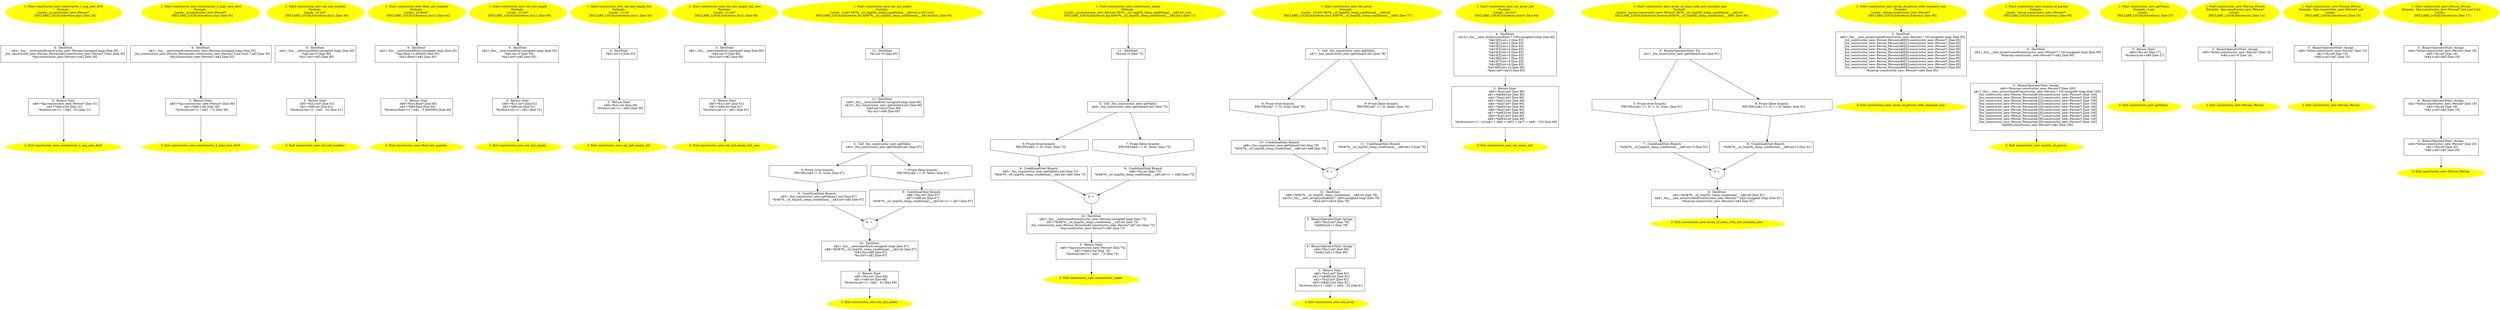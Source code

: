 /* @generated */
digraph iCFG {
"constructor_1_arg_new_div0#constructor_new#_ZN15constructor_new26constructor_1_arg_new_div0Ev.e48b160e92759af5ada2d63fe2aea4ef_1" [label="1: Start constructor_new::constructor_1_arg_new_div0\nFormals: \nLocals:  p:constructor_new::Person* \n   DECLARE_LOCALS(&return,&p); [line 29]\n " color=yellow style=filled]
	

	 "constructor_1_arg_new_div0#constructor_new#_ZN15constructor_new26constructor_1_arg_new_div0Ev.e48b160e92759af5ada2d63fe2aea4ef_1" -> "constructor_1_arg_new_div0#constructor_new#_ZN15constructor_new26constructor_1_arg_new_div0Ev.e48b160e92759af5ada2d63fe2aea4ef_4" ;
"constructor_1_arg_new_div0#constructor_new#_ZN15constructor_new26constructor_1_arg_new_div0Ev.e48b160e92759af5ada2d63fe2aea4ef_2" [label="2: Exit constructor_new::constructor_1_arg_new_div0 \n  " color=yellow style=filled]
	

"constructor_1_arg_new_div0#constructor_new#_ZN15constructor_new26constructor_1_arg_new_div0Ev.e48b160e92759af5ada2d63fe2aea4ef_3" [label="3:  Return Stmt \n   n$0=*&p:constructor_new::Person* [line 31]\n  n$1=*n$0.x:int [line 31]\n  *&return:int=(1 / (n$1 - 5)) [line 31]\n " shape="box"]
	

	 "constructor_1_arg_new_div0#constructor_new#_ZN15constructor_new26constructor_1_arg_new_div0Ev.e48b160e92759af5ada2d63fe2aea4ef_3" -> "constructor_1_arg_new_div0#constructor_new#_ZN15constructor_new26constructor_1_arg_new_div0Ev.e48b160e92759af5ada2d63fe2aea4ef_2" ;
"constructor_1_arg_new_div0#constructor_new#_ZN15constructor_new26constructor_1_arg_new_div0Ev.e48b160e92759af5ada2d63fe2aea4ef_4" [label="4:  DeclStmt \n   n$2=_fun___new(sizeof(constructor_new::Person):unsigned long) [line 30]\n  _fun_constructor_new::Person_Person(n$2:constructor_new::Person*,5:int) [line 30]\n  *&p:constructor_new::Person*=n$2 [line 30]\n " shape="box"]
	

	 "constructor_1_arg_new_div0#constructor_new#_ZN15constructor_new26constructor_1_arg_new_div0Ev.e48b160e92759af5ada2d63fe2aea4ef_4" -> "constructor_1_arg_new_div0#constructor_new#_ZN15constructor_new26constructor_1_arg_new_div0Ev.e48b160e92759af5ada2d63fe2aea4ef_3" ;
"constructor_3_args_new_div0#constructor_new#_ZN15constructor_new27constructor_3_args_new_div0Ev.df5aeff70858c5bbb476055a2255d835_1" [label="1: Start constructor_new::constructor_3_args_new_div0\nFormals: \nLocals:  p:constructor_new::Person* \n   DECLARE_LOCALS(&return,&p); [line 34]\n " color=yellow style=filled]
	

	 "constructor_3_args_new_div0#constructor_new#_ZN15constructor_new27constructor_3_args_new_div0Ev.df5aeff70858c5bbb476055a2255d835_1" -> "constructor_3_args_new_div0#constructor_new#_ZN15constructor_new27constructor_3_args_new_div0Ev.df5aeff70858c5bbb476055a2255d835_4" ;
"constructor_3_args_new_div0#constructor_new#_ZN15constructor_new27constructor_3_args_new_div0Ev.df5aeff70858c5bbb476055a2255d835_2" [label="2: Exit constructor_new::constructor_3_args_new_div0 \n  " color=yellow style=filled]
	

"constructor_3_args_new_div0#constructor_new#_ZN15constructor_new27constructor_3_args_new_div0Ev.df5aeff70858c5bbb476055a2255d835_3" [label="3:  Return Stmt \n   n$0=*&p:constructor_new::Person* [line 36]\n  n$1=*n$0.z:int [line 36]\n  *&return:int=(1 / (n$1 - 7)) [line 36]\n " shape="box"]
	

	 "constructor_3_args_new_div0#constructor_new#_ZN15constructor_new27constructor_3_args_new_div0Ev.df5aeff70858c5bbb476055a2255d835_3" -> "constructor_3_args_new_div0#constructor_new#_ZN15constructor_new27constructor_3_args_new_div0Ev.df5aeff70858c5bbb476055a2255d835_2" ;
"constructor_3_args_new_div0#constructor_new#_ZN15constructor_new27constructor_3_args_new_div0Ev.df5aeff70858c5bbb476055a2255d835_4" [label="4:  DeclStmt \n   n$2=_fun___new(sizeof(constructor_new::Person):unsigned long) [line 35]\n  _fun_constructor_new::Person_Person(n$2:constructor_new::Person*,5:int,6:int,7:int) [line 35]\n  *&p:constructor_new::Person*=n$2 [line 35]\n " shape="box"]
	

	 "constructor_3_args_new_div0#constructor_new#_ZN15constructor_new27constructor_3_args_new_div0Ev.df5aeff70858c5bbb476055a2255d835_4" -> "constructor_3_args_new_div0#constructor_new#_ZN15constructor_new27constructor_3_args_new_div0Ev.df5aeff70858c5bbb476055a2255d835_3" ;
"int_init_number#constructor_new#_ZN15constructor_new15int_init_numberEv.74f74b86aa6fe41870b0bdfc0065a8d9_1" [label="1: Start constructor_new::int_init_number\nFormals: \nLocals:  x1:int* \n   DECLARE_LOCALS(&return,&x1); [line 39]\n " color=yellow style=filled]
	

	 "int_init_number#constructor_new#_ZN15constructor_new15int_init_numberEv.74f74b86aa6fe41870b0bdfc0065a8d9_1" -> "int_init_number#constructor_new#_ZN15constructor_new15int_init_numberEv.74f74b86aa6fe41870b0bdfc0065a8d9_4" ;
"int_init_number#constructor_new#_ZN15constructor_new15int_init_numberEv.74f74b86aa6fe41870b0bdfc0065a8d9_2" [label="2: Exit constructor_new::int_init_number \n  " color=yellow style=filled]
	

"int_init_number#constructor_new#_ZN15constructor_new15int_init_numberEv.74f74b86aa6fe41870b0bdfc0065a8d9_3" [label="3:  Return Stmt \n   n$0=*&x1:int* [line 41]\n  n$1=*n$0:int [line 41]\n  *&return:int=(1 / (n$1 - 5)) [line 41]\n " shape="box"]
	

	 "int_init_number#constructor_new#_ZN15constructor_new15int_init_numberEv.74f74b86aa6fe41870b0bdfc0065a8d9_3" -> "int_init_number#constructor_new#_ZN15constructor_new15int_init_numberEv.74f74b86aa6fe41870b0bdfc0065a8d9_2" ;
"int_init_number#constructor_new#_ZN15constructor_new15int_init_numberEv.74f74b86aa6fe41870b0bdfc0065a8d9_4" [label="4:  DeclStmt \n   n$2=_fun___new(sizeof(int):unsigned long) [line 40]\n  *n$2:int=5 [line 40]\n  *&x1:int*=n$2 [line 40]\n " shape="box"]
	

	 "int_init_number#constructor_new#_ZN15constructor_new15int_init_numberEv.74f74b86aa6fe41870b0bdfc0065a8d9_4" -> "int_init_number#constructor_new#_ZN15constructor_new15int_init_numberEv.74f74b86aa6fe41870b0bdfc0065a8d9_3" ;
"float_init_number#constructor_new#_ZN15constructor_new17float_init_numberEv.9d2e3b49e4536b7a481871c0e17cf6ac_1" [label="1: Start constructor_new::float_init_number\nFormals: \nLocals:  x1:float* \n   DECLARE_LOCALS(&return,&x1); [line 44]\n " color=yellow style=filled]
	

	 "float_init_number#constructor_new#_ZN15constructor_new17float_init_numberEv.9d2e3b49e4536b7a481871c0e17cf6ac_1" -> "float_init_number#constructor_new#_ZN15constructor_new17float_init_numberEv.9d2e3b49e4536b7a481871c0e17cf6ac_4" ;
"float_init_number#constructor_new#_ZN15constructor_new17float_init_numberEv.9d2e3b49e4536b7a481871c0e17cf6ac_2" [label="2: Exit constructor_new::float_init_number \n  " color=yellow style=filled]
	

"float_init_number#constructor_new#_ZN15constructor_new17float_init_numberEv.9d2e3b49e4536b7a481871c0e17cf6ac_3" [label="3:  Return Stmt \n   n$0=*&x1:float* [line 46]\n  n$1=*n$0:float [line 46]\n  *&return:float=(1 / (n$1 - 5.400000)) [line 46]\n " shape="box"]
	

	 "float_init_number#constructor_new#_ZN15constructor_new17float_init_numberEv.9d2e3b49e4536b7a481871c0e17cf6ac_3" -> "float_init_number#constructor_new#_ZN15constructor_new17float_init_numberEv.9d2e3b49e4536b7a481871c0e17cf6ac_2" ;
"float_init_number#constructor_new#_ZN15constructor_new17float_init_numberEv.9d2e3b49e4536b7a481871c0e17cf6ac_4" [label="4:  DeclStmt \n   n$2=_fun___new(sizeof(float):unsigned long) [line 45]\n  *n$2:float=5.400000 [line 45]\n  *&x1:float*=n$2 [line 45]\n " shape="box"]
	

	 "float_init_number#constructor_new#_ZN15constructor_new17float_init_numberEv.9d2e3b49e4536b7a481871c0e17cf6ac_4" -> "float_init_number#constructor_new#_ZN15constructor_new17float_init_numberEv.9d2e3b49e4536b7a481871c0e17cf6ac_3" ;
"int_init_empty#constructor_new#_ZN15constructor_new14int_init_emptyEv.046a4172487408e1c4d40e2b9438262c_1" [label="1: Start constructor_new::int_init_empty\nFormals: \nLocals:  x1:int* \n   DECLARE_LOCALS(&return,&x1); [line 49]\n " color=yellow style=filled]
	

	 "int_init_empty#constructor_new#_ZN15constructor_new14int_init_emptyEv.046a4172487408e1c4d40e2b9438262c_1" -> "int_init_empty#constructor_new#_ZN15constructor_new14int_init_emptyEv.046a4172487408e1c4d40e2b9438262c_4" ;
"int_init_empty#constructor_new#_ZN15constructor_new14int_init_emptyEv.046a4172487408e1c4d40e2b9438262c_2" [label="2: Exit constructor_new::int_init_empty \n  " color=yellow style=filled]
	

"int_init_empty#constructor_new#_ZN15constructor_new14int_init_emptyEv.046a4172487408e1c4d40e2b9438262c_3" [label="3:  Return Stmt \n   n$0=*&x1:int* [line 51]\n  n$1=*n$0:int [line 51]\n  *&return:int=(1 / n$1) [line 51]\n " shape="box"]
	

	 "int_init_empty#constructor_new#_ZN15constructor_new14int_init_emptyEv.046a4172487408e1c4d40e2b9438262c_3" -> "int_init_empty#constructor_new#_ZN15constructor_new14int_init_emptyEv.046a4172487408e1c4d40e2b9438262c_2" ;
"int_init_empty#constructor_new#_ZN15constructor_new14int_init_emptyEv.046a4172487408e1c4d40e2b9438262c_4" [label="4:  DeclStmt \n   n$2=_fun___new(sizeof(int):unsigned long) [line 50]\n  *n$2:int=0 [line 50]\n  *&x1:int*=n$2 [line 50]\n " shape="box"]
	

	 "int_init_empty#constructor_new#_ZN15constructor_new14int_init_emptyEv.046a4172487408e1c4d40e2b9438262c_4" -> "int_init_empty#constructor_new#_ZN15constructor_new14int_init_emptyEv.046a4172487408e1c4d40e2b9438262c_3" ;
"int_init_empty_list#constructor_new#_ZN15constructor_new19int_init_empty_listEv.539a74a5ac7fdfd34eda993532ee345e_1" [label="1: Start constructor_new::int_init_empty_list\nFormals: \nLocals:  x1:int \n   DECLARE_LOCALS(&return,&x1); [line 54]\n " color=yellow style=filled]
	

	 "int_init_empty_list#constructor_new#_ZN15constructor_new19int_init_empty_listEv.539a74a5ac7fdfd34eda993532ee345e_1" -> "int_init_empty_list#constructor_new#_ZN15constructor_new19int_init_empty_listEv.539a74a5ac7fdfd34eda993532ee345e_4" ;
"int_init_empty_list#constructor_new#_ZN15constructor_new19int_init_empty_listEv.539a74a5ac7fdfd34eda993532ee345e_2" [label="2: Exit constructor_new::int_init_empty_list \n  " color=yellow style=filled]
	

"int_init_empty_list#constructor_new#_ZN15constructor_new19int_init_empty_listEv.539a74a5ac7fdfd34eda993532ee345e_3" [label="3:  Return Stmt \n   n$0=*&x1:int [line 56]\n  *&return:int=(1 / n$0) [line 56]\n " shape="box"]
	

	 "int_init_empty_list#constructor_new#_ZN15constructor_new19int_init_empty_listEv.539a74a5ac7fdfd34eda993532ee345e_3" -> "int_init_empty_list#constructor_new#_ZN15constructor_new19int_init_empty_listEv.539a74a5ac7fdfd34eda993532ee345e_2" ;
"int_init_empty_list#constructor_new#_ZN15constructor_new19int_init_empty_listEv.539a74a5ac7fdfd34eda993532ee345e_4" [label="4:  DeclStmt \n   *&x1:int=0 [line 55]\n " shape="box"]
	

	 "int_init_empty_list#constructor_new#_ZN15constructor_new19int_init_empty_listEv.539a74a5ac7fdfd34eda993532ee345e_4" -> "int_init_empty_list#constructor_new#_ZN15constructor_new19int_init_empty_listEv.539a74a5ac7fdfd34eda993532ee345e_3" ;
"int_init_empty_list_new#constructor_new#_ZN15constructor_new23int_init_empty_list_newEv.f221adb6b6c841b803e147c25d3204de_1" [label="1: Start constructor_new::int_init_empty_list_new\nFormals: \nLocals:  x1:int* \n   DECLARE_LOCALS(&return,&x1); [line 59]\n " color=yellow style=filled]
	

	 "int_init_empty_list_new#constructor_new#_ZN15constructor_new23int_init_empty_list_newEv.f221adb6b6c841b803e147c25d3204de_1" -> "int_init_empty_list_new#constructor_new#_ZN15constructor_new23int_init_empty_list_newEv.f221adb6b6c841b803e147c25d3204de_4" ;
"int_init_empty_list_new#constructor_new#_ZN15constructor_new23int_init_empty_list_newEv.f221adb6b6c841b803e147c25d3204de_2" [label="2: Exit constructor_new::int_init_empty_list_new \n  " color=yellow style=filled]
	

"int_init_empty_list_new#constructor_new#_ZN15constructor_new23int_init_empty_list_newEv.f221adb6b6c841b803e147c25d3204de_3" [label="3:  Return Stmt \n   n$0=*&x1:int* [line 61]\n  n$1=*n$0:int [line 61]\n  *&return:int=(1 / n$1) [line 61]\n " shape="box"]
	

	 "int_init_empty_list_new#constructor_new#_ZN15constructor_new23int_init_empty_list_newEv.f221adb6b6c841b803e147c25d3204de_3" -> "int_init_empty_list_new#constructor_new#_ZN15constructor_new23int_init_empty_list_newEv.f221adb6b6c841b803e147c25d3204de_2" ;
"int_init_empty_list_new#constructor_new#_ZN15constructor_new23int_init_empty_list_newEv.f221adb6b6c841b803e147c25d3204de_4" [label="4:  DeclStmt \n   n$2=_fun___new(sizeof(int):unsigned long) [line 60]\n  *n$2:int=0 [line 60]\n  *&x1:int*=n$2 [line 60]\n " shape="box"]
	

	 "int_init_empty_list_new#constructor_new#_ZN15constructor_new23int_init_empty_list_newEv.f221adb6b6c841b803e147c25d3204de_4" -> "int_init_empty_list_new#constructor_new#_ZN15constructor_new23int_init_empty_list_newEv.f221adb6b6c841b803e147c25d3204de_3" ;
"int_init_nodes#constructor_new#_ZN15constructor_new14int_init_nodesEv.858899e8400ad728f4d32816a5f41567_1" [label="1: Start constructor_new::int_init_nodes\nFormals: \nLocals:  x:int* 0$?%__sil_tmpSIL_temp_conditional___n$3:int y:int* z:int \n   DECLARE_LOCALS(&return,&x,&0$?%__sil_tmpSIL_temp_conditional___n$3,&y,&z); [line 64]\n " color=yellow style=filled]
	

	 "int_init_nodes#constructor_new#_ZN15constructor_new14int_init_nodesEv.858899e8400ad728f4d32816a5f41567_1" -> "int_init_nodes#constructor_new#_ZN15constructor_new14int_init_nodesEv.858899e8400ad728f4d32816a5f41567_12" ;
"int_init_nodes#constructor_new#_ZN15constructor_new14int_init_nodesEv.858899e8400ad728f4d32816a5f41567_2" [label="2: Exit constructor_new::int_init_nodes \n  " color=yellow style=filled]
	

"int_init_nodes#constructor_new#_ZN15constructor_new14int_init_nodesEv.858899e8400ad728f4d32816a5f41567_3" [label="3:  Return Stmt \n   n$0=*&x:int* [line 68]\n  n$1=*n$0:int [line 68]\n  *&return:int=(1 / (n$1 - 5)) [line 68]\n " shape="box"]
	

	 "int_init_nodes#constructor_new#_ZN15constructor_new14int_init_nodesEv.858899e8400ad728f4d32816a5f41567_3" -> "int_init_nodes#constructor_new#_ZN15constructor_new14int_init_nodesEv.858899e8400ad728f4d32816a5f41567_2" ;
"int_init_nodes#constructor_new#_ZN15constructor_new14int_init_nodesEv.858899e8400ad728f4d32816a5f41567_4" [label="4: + \n  " ]
	

	 "int_init_nodes#constructor_new#_ZN15constructor_new14int_init_nodesEv.858899e8400ad728f4d32816a5f41567_4" -> "int_init_nodes#constructor_new#_ZN15constructor_new14int_init_nodesEv.858899e8400ad728f4d32816a5f41567_10" ;
"int_init_nodes#constructor_new#_ZN15constructor_new14int_init_nodesEv.858899e8400ad728f4d32816a5f41567_5" [label="5:  Call _fun_constructor_new::getValue \n   n$4=_fun_constructor_new::getValue(0:int) [line 67]\n " shape="box"]
	

	 "int_init_nodes#constructor_new#_ZN15constructor_new14int_init_nodesEv.858899e8400ad728f4d32816a5f41567_5" -> "int_init_nodes#constructor_new#_ZN15constructor_new14int_init_nodesEv.858899e8400ad728f4d32816a5f41567_6" ;
	 "int_init_nodes#constructor_new#_ZN15constructor_new14int_init_nodesEv.858899e8400ad728f4d32816a5f41567_5" -> "int_init_nodes#constructor_new#_ZN15constructor_new14int_init_nodesEv.858899e8400ad728f4d32816a5f41567_7" ;
"int_init_nodes#constructor_new#_ZN15constructor_new14int_init_nodesEv.858899e8400ad728f4d32816a5f41567_6" [label="6: Prune (true branch) \n   PRUNE((n$4 != 0), true); [line 67]\n " shape="invhouse"]
	

	 "int_init_nodes#constructor_new#_ZN15constructor_new14int_init_nodesEv.858899e8400ad728f4d32816a5f41567_6" -> "int_init_nodes#constructor_new#_ZN15constructor_new14int_init_nodesEv.858899e8400ad728f4d32816a5f41567_8" ;
"int_init_nodes#constructor_new#_ZN15constructor_new14int_init_nodesEv.858899e8400ad728f4d32816a5f41567_7" [label="7: Prune (false branch) \n   PRUNE((n$4 == 0), false); [line 67]\n " shape="invhouse"]
	

	 "int_init_nodes#constructor_new#_ZN15constructor_new14int_init_nodesEv.858899e8400ad728f4d32816a5f41567_7" -> "int_init_nodes#constructor_new#_ZN15constructor_new14int_init_nodesEv.858899e8400ad728f4d32816a5f41567_9" ;
"int_init_nodes#constructor_new#_ZN15constructor_new14int_init_nodesEv.858899e8400ad728f4d32816a5f41567_8" [label="8:  ConditinalStmt Branch \n   n$5=_fun_constructor_new::getValue(1:int) [line 67]\n  *&0$?%__sil_tmpSIL_temp_conditional___n$3:int=n$5 [line 67]\n " shape="box"]
	

	 "int_init_nodes#constructor_new#_ZN15constructor_new14int_init_nodesEv.858899e8400ad728f4d32816a5f41567_8" -> "int_init_nodes#constructor_new#_ZN15constructor_new14int_init_nodesEv.858899e8400ad728f4d32816a5f41567_4" ;
"int_init_nodes#constructor_new#_ZN15constructor_new14int_init_nodesEv.858899e8400ad728f4d32816a5f41567_9" [label="9:  ConditinalStmt Branch \n   n$6=*&y:int* [line 67]\n  n$7=*n$6:int [line 67]\n  *&0$?%__sil_tmpSIL_temp_conditional___n$3:int=(1 + n$7) [line 67]\n " shape="box"]
	

	 "int_init_nodes#constructor_new#_ZN15constructor_new14int_init_nodesEv.858899e8400ad728f4d32816a5f41567_9" -> "int_init_nodes#constructor_new#_ZN15constructor_new14int_init_nodesEv.858899e8400ad728f4d32816a5f41567_4" ;
"int_init_nodes#constructor_new#_ZN15constructor_new14int_init_nodesEv.858899e8400ad728f4d32816a5f41567_10" [label="10:  DeclStmt \n   n$2=_fun___new(sizeof(int):unsigned long) [line 67]\n  n$8=*&0$?%__sil_tmpSIL_temp_conditional___n$3:int [line 67]\n  *n$2:int=n$8 [line 67]\n  *&x:int*=n$2 [line 67]\n " shape="box"]
	

	 "int_init_nodes#constructor_new#_ZN15constructor_new14int_init_nodesEv.858899e8400ad728f4d32816a5f41567_10" -> "int_init_nodes#constructor_new#_ZN15constructor_new14int_init_nodesEv.858899e8400ad728f4d32816a5f41567_3" ;
"int_init_nodes#constructor_new#_ZN15constructor_new14int_init_nodesEv.858899e8400ad728f4d32816a5f41567_11" [label="11:  DeclStmt \n   n$9=_fun___new(sizeof(int):unsigned long) [line 66]\n  n$10=_fun_constructor_new::getValue(4:int) [line 66]\n  *n$9:int=n$10 [line 66]\n  *&y:int*=n$9 [line 66]\n " shape="box"]
	

	 "int_init_nodes#constructor_new#_ZN15constructor_new14int_init_nodesEv.858899e8400ad728f4d32816a5f41567_11" -> "int_init_nodes#constructor_new#_ZN15constructor_new14int_init_nodesEv.858899e8400ad728f4d32816a5f41567_5" ;
"int_init_nodes#constructor_new#_ZN15constructor_new14int_init_nodesEv.858899e8400ad728f4d32816a5f41567_12" [label="12:  DeclStmt \n   *&z:int=6 [line 65]\n " shape="box"]
	

	 "int_init_nodes#constructor_new#_ZN15constructor_new14int_init_nodesEv.858899e8400ad728f4d32816a5f41567_12" -> "int_init_nodes#constructor_new#_ZN15constructor_new14int_init_nodesEv.858899e8400ad728f4d32816a5f41567_11" ;
"constructor_nodes#constructor_new#_ZN15constructor_new17constructor_nodesEv.5507b612f713c15c069700c4572bd706_1" [label="1: Start constructor_new::constructor_nodes\nFormals: \nLocals:  p:constructor_new::Person* 0$?%__sil_tmpSIL_temp_conditional___n$3:int z:int \n   DECLARE_LOCALS(&return,&p,&0$?%__sil_tmpSIL_temp_conditional___n$3,&z); [line 71]\n " color=yellow style=filled]
	

	 "constructor_nodes#constructor_new#_ZN15constructor_new17constructor_nodesEv.5507b612f713c15c069700c4572bd706_1" -> "constructor_nodes#constructor_new#_ZN15constructor_new17constructor_nodesEv.5507b612f713c15c069700c4572bd706_11" ;
"constructor_nodes#constructor_new#_ZN15constructor_new17constructor_nodesEv.5507b612f713c15c069700c4572bd706_2" [label="2: Exit constructor_new::constructor_nodes \n  " color=yellow style=filled]
	

"constructor_nodes#constructor_new#_ZN15constructor_new17constructor_nodesEv.5507b612f713c15c069700c4572bd706_3" [label="3:  Return Stmt \n   n$0=*&p:constructor_new::Person* [line 74]\n  n$1=*n$0.x:int [line 74]\n  *&return:int=(1 / (n$1 - 7)) [line 74]\n " shape="box"]
	

	 "constructor_nodes#constructor_new#_ZN15constructor_new17constructor_nodesEv.5507b612f713c15c069700c4572bd706_3" -> "constructor_nodes#constructor_new#_ZN15constructor_new17constructor_nodesEv.5507b612f713c15c069700c4572bd706_2" ;
"constructor_nodes#constructor_new#_ZN15constructor_new17constructor_nodesEv.5507b612f713c15c069700c4572bd706_4" [label="4: + \n  " ]
	

	 "constructor_nodes#constructor_new#_ZN15constructor_new17constructor_nodesEv.5507b612f713c15c069700c4572bd706_4" -> "constructor_nodes#constructor_new#_ZN15constructor_new17constructor_nodesEv.5507b612f713c15c069700c4572bd706_10" ;
"constructor_nodes#constructor_new#_ZN15constructor_new17constructor_nodesEv.5507b612f713c15c069700c4572bd706_5" [label="5:  Call _fun_constructor_new::getValue \n   n$4=_fun_constructor_new::getValue(0:int) [line 73]\n " shape="box"]
	

	 "constructor_nodes#constructor_new#_ZN15constructor_new17constructor_nodesEv.5507b612f713c15c069700c4572bd706_5" -> "constructor_nodes#constructor_new#_ZN15constructor_new17constructor_nodesEv.5507b612f713c15c069700c4572bd706_6" ;
	 "constructor_nodes#constructor_new#_ZN15constructor_new17constructor_nodesEv.5507b612f713c15c069700c4572bd706_5" -> "constructor_nodes#constructor_new#_ZN15constructor_new17constructor_nodesEv.5507b612f713c15c069700c4572bd706_7" ;
"constructor_nodes#constructor_new#_ZN15constructor_new17constructor_nodesEv.5507b612f713c15c069700c4572bd706_6" [label="6: Prune (true branch) \n   PRUNE((n$4 != 0), true); [line 73]\n " shape="invhouse"]
	

	 "constructor_nodes#constructor_new#_ZN15constructor_new17constructor_nodesEv.5507b612f713c15c069700c4572bd706_6" -> "constructor_nodes#constructor_new#_ZN15constructor_new17constructor_nodesEv.5507b612f713c15c069700c4572bd706_8" ;
"constructor_nodes#constructor_new#_ZN15constructor_new17constructor_nodesEv.5507b612f713c15c069700c4572bd706_7" [label="7: Prune (false branch) \n   PRUNE((n$4 == 0), false); [line 73]\n " shape="invhouse"]
	

	 "constructor_nodes#constructor_new#_ZN15constructor_new17constructor_nodesEv.5507b612f713c15c069700c4572bd706_7" -> "constructor_nodes#constructor_new#_ZN15constructor_new17constructor_nodesEv.5507b612f713c15c069700c4572bd706_9" ;
"constructor_nodes#constructor_new#_ZN15constructor_new17constructor_nodesEv.5507b612f713c15c069700c4572bd706_8" [label="8:  ConditinalStmt Branch \n   n$5=_fun_constructor_new::getValue(1:int) [line 73]\n  *&0$?%__sil_tmpSIL_temp_conditional___n$3:int=n$5 [line 73]\n " shape="box"]
	

	 "constructor_nodes#constructor_new#_ZN15constructor_new17constructor_nodesEv.5507b612f713c15c069700c4572bd706_8" -> "constructor_nodes#constructor_new#_ZN15constructor_new17constructor_nodesEv.5507b612f713c15c069700c4572bd706_4" ;
"constructor_nodes#constructor_new#_ZN15constructor_new17constructor_nodesEv.5507b612f713c15c069700c4572bd706_9" [label="9:  ConditinalStmt Branch \n   n$6=*&z:int [line 73]\n  *&0$?%__sil_tmpSIL_temp_conditional___n$3:int=(1 + n$6) [line 73]\n " shape="box"]
	

	 "constructor_nodes#constructor_new#_ZN15constructor_new17constructor_nodesEv.5507b612f713c15c069700c4572bd706_9" -> "constructor_nodes#constructor_new#_ZN15constructor_new17constructor_nodesEv.5507b612f713c15c069700c4572bd706_4" ;
"constructor_nodes#constructor_new#_ZN15constructor_new17constructor_nodesEv.5507b612f713c15c069700c4572bd706_10" [label="10:  DeclStmt \n   n$2=_fun___new(sizeof(constructor_new::Person):unsigned long) [line 73]\n  n$7=*&0$?%__sil_tmpSIL_temp_conditional___n$3:int [line 73]\n  _fun_constructor_new::Person_Person(n$2:constructor_new::Person*,n$7:int) [line 73]\n  *&p:constructor_new::Person*=n$2 [line 73]\n " shape="box"]
	

	 "constructor_nodes#constructor_new#_ZN15constructor_new17constructor_nodesEv.5507b612f713c15c069700c4572bd706_10" -> "constructor_nodes#constructor_new#_ZN15constructor_new17constructor_nodesEv.5507b612f713c15c069700c4572bd706_3" ;
"constructor_nodes#constructor_new#_ZN15constructor_new17constructor_nodesEv.5507b612f713c15c069700c4572bd706_11" [label="11:  DeclStmt \n   *&z:int=6 [line 72]\n " shape="box"]
	

	 "constructor_nodes#constructor_new#_ZN15constructor_new17constructor_nodesEv.5507b612f713c15c069700c4572bd706_11" -> "constructor_nodes#constructor_new#_ZN15constructor_new17constructor_nodesEv.5507b612f713c15c069700c4572bd706_5" ;
"int_array#constructor_new#_ZN15constructor_new9int_arrayEv.a50200812a1b313e9b04a48becffcace_1" [label="1: Start constructor_new::int_array\nFormals: \nLocals:  x2:int* 0$?%__sil_tmpSIL_temp_conditional___n$6:int \n   DECLARE_LOCALS(&return,&x2,&0$?%__sil_tmpSIL_temp_conditional___n$6); [line 77]\n " color=yellow style=filled]
	

	 "int_array#constructor_new#_ZN15constructor_new9int_arrayEv.a50200812a1b313e9b04a48becffcace_1" -> "int_array#constructor_new#_ZN15constructor_new9int_arrayEv.a50200812a1b313e9b04a48becffcace_7" ;
"int_array#constructor_new#_ZN15constructor_new9int_arrayEv.a50200812a1b313e9b04a48becffcace_2" [label="2: Exit constructor_new::int_array \n  " color=yellow style=filled]
	

"int_array#constructor_new#_ZN15constructor_new9int_arrayEv.a50200812a1b313e9b04a48becffcace_3" [label="3:  Return Stmt \n   n$0=*&x2:int* [line 81]\n  n$1=*n$0[0]:int [line 81]\n  n$2=*&x2:int* [line 81]\n  n$3=*n$2[1]:int [line 81]\n  *&return:int=(1 / ((n$1 + n$3) - 3)) [line 81]\n " shape="box"]
	

	 "int_array#constructor_new#_ZN15constructor_new9int_arrayEv.a50200812a1b313e9b04a48becffcace_3" -> "int_array#constructor_new#_ZN15constructor_new9int_arrayEv.a50200812a1b313e9b04a48becffcace_2" ;
"int_array#constructor_new#_ZN15constructor_new9int_arrayEv.a50200812a1b313e9b04a48becffcace_4" [label="4:  BinaryOperatorStmt: Assign \n   n$4=*&x2:int* [line 80]\n  *n$4[1]:int=2 [line 80]\n " shape="box"]
	

	 "int_array#constructor_new#_ZN15constructor_new9int_arrayEv.a50200812a1b313e9b04a48becffcace_4" -> "int_array#constructor_new#_ZN15constructor_new9int_arrayEv.a50200812a1b313e9b04a48becffcace_3" ;
"int_array#constructor_new#_ZN15constructor_new9int_arrayEv.a50200812a1b313e9b04a48becffcace_5" [label="5:  BinaryOperatorStmt: Assign \n   n$5=*&x2:int* [line 79]\n  *n$5[0]:int=1 [line 79]\n " shape="box"]
	

	 "int_array#constructor_new#_ZN15constructor_new9int_arrayEv.a50200812a1b313e9b04a48becffcace_5" -> "int_array#constructor_new#_ZN15constructor_new9int_arrayEv.a50200812a1b313e9b04a48becffcace_4" ;
"int_array#constructor_new#_ZN15constructor_new9int_arrayEv.a50200812a1b313e9b04a48becffcace_6" [label="6: + \n  " ]
	

	 "int_array#constructor_new#_ZN15constructor_new9int_arrayEv.a50200812a1b313e9b04a48becffcace_6" -> "int_array#constructor_new#_ZN15constructor_new9int_arrayEv.a50200812a1b313e9b04a48becffcace_12" ;
"int_array#constructor_new#_ZN15constructor_new9int_arrayEv.a50200812a1b313e9b04a48becffcace_7" [label="7:  Call _fun_constructor_new::getValue \n   n$7=_fun_constructor_new::getValue(5:int) [line 78]\n " shape="box"]
	

	 "int_array#constructor_new#_ZN15constructor_new9int_arrayEv.a50200812a1b313e9b04a48becffcace_7" -> "int_array#constructor_new#_ZN15constructor_new9int_arrayEv.a50200812a1b313e9b04a48becffcace_8" ;
	 "int_array#constructor_new#_ZN15constructor_new9int_arrayEv.a50200812a1b313e9b04a48becffcace_7" -> "int_array#constructor_new#_ZN15constructor_new9int_arrayEv.a50200812a1b313e9b04a48becffcace_9" ;
"int_array#constructor_new#_ZN15constructor_new9int_arrayEv.a50200812a1b313e9b04a48becffcace_8" [label="8: Prune (true branch) \n   PRUNE((n$7 != 0), true); [line 78]\n " shape="invhouse"]
	

	 "int_array#constructor_new#_ZN15constructor_new9int_arrayEv.a50200812a1b313e9b04a48becffcace_8" -> "int_array#constructor_new#_ZN15constructor_new9int_arrayEv.a50200812a1b313e9b04a48becffcace_10" ;
"int_array#constructor_new#_ZN15constructor_new9int_arrayEv.a50200812a1b313e9b04a48becffcace_9" [label="9: Prune (false branch) \n   PRUNE((n$7 == 0), false); [line 78]\n " shape="invhouse"]
	

	 "int_array#constructor_new#_ZN15constructor_new9int_arrayEv.a50200812a1b313e9b04a48becffcace_9" -> "int_array#constructor_new#_ZN15constructor_new9int_arrayEv.a50200812a1b313e9b04a48becffcace_11" ;
"int_array#constructor_new#_ZN15constructor_new9int_arrayEv.a50200812a1b313e9b04a48becffcace_10" [label="10:  ConditinalStmt Branch \n   n$8=_fun_constructor_new::getValue(5:int) [line 78]\n  *&0$?%__sil_tmpSIL_temp_conditional___n$6:int=n$8 [line 78]\n " shape="box"]
	

	 "int_array#constructor_new#_ZN15constructor_new9int_arrayEv.a50200812a1b313e9b04a48becffcace_10" -> "int_array#constructor_new#_ZN15constructor_new9int_arrayEv.a50200812a1b313e9b04a48becffcace_6" ;
"int_array#constructor_new#_ZN15constructor_new9int_arrayEv.a50200812a1b313e9b04a48becffcace_11" [label="11:  ConditinalStmt Branch \n   *&0$?%__sil_tmpSIL_temp_conditional___n$6:int=3 [line 78]\n " shape="box"]
	

	 "int_array#constructor_new#_ZN15constructor_new9int_arrayEv.a50200812a1b313e9b04a48becffcace_11" -> "int_array#constructor_new#_ZN15constructor_new9int_arrayEv.a50200812a1b313e9b04a48becffcace_6" ;
"int_array#constructor_new#_ZN15constructor_new9int_arrayEv.a50200812a1b313e9b04a48becffcace_12" [label="12:  DeclStmt \n   n$9=*&0$?%__sil_tmpSIL_temp_conditional___n$6:int [line 78]\n  n$10=_fun___new_array((sizeof(int) * n$9):unsigned long) [line 78]\n  *&x2:int*=n$10 [line 78]\n " shape="box"]
	

	 "int_array#constructor_new#_ZN15constructor_new9int_arrayEv.a50200812a1b313e9b04a48becffcace_12" -> "int_array#constructor_new#_ZN15constructor_new9int_arrayEv.a50200812a1b313e9b04a48becffcace_5" ;
"int_array_init#constructor_new#_ZN15constructor_new14int_array_initEv.4384d20d025c33e626184b2890ab90a4_1" [label="1: Start constructor_new::int_array_init\nFormals: \nLocals:  arr:int* \n   DECLARE_LOCALS(&return,&arr); [line 84]\n " color=yellow style=filled]
	

	 "int_array_init#constructor_new#_ZN15constructor_new14int_array_initEv.4384d20d025c33e626184b2890ab90a4_1" -> "int_array_init#constructor_new#_ZN15constructor_new14int_array_initEv.4384d20d025c33e626184b2890ab90a4_4" ;
"int_array_init#constructor_new#_ZN15constructor_new14int_array_initEv.4384d20d025c33e626184b2890ab90a4_2" [label="2: Exit constructor_new::int_array_init \n  " color=yellow style=filled]
	

"int_array_init#constructor_new#_ZN15constructor_new14int_array_initEv.4384d20d025c33e626184b2890ab90a4_3" [label="3:  Return Stmt \n   n$0=*&arr:int* [line 86]\n  n$1=*n$0[0]:int [line 86]\n  n$2=*&arr:int* [line 86]\n  n$3=*n$2[1]:int [line 86]\n  n$4=*&arr:int* [line 86]\n  n$5=*n$4[2]:int [line 86]\n  n$6=*&arr:int* [line 86]\n  n$7=*n$6[3]:int [line 86]\n  n$8=*&arr:int* [line 86]\n  n$9=*n$8[4]:int [line 86]\n  *&return:int=(1 / (((((n$1 + n$3) + n$5) + n$7) + n$9) - 15)) [line 86]\n " shape="box"]
	

	 "int_array_init#constructor_new#_ZN15constructor_new14int_array_initEv.4384d20d025c33e626184b2890ab90a4_3" -> "int_array_init#constructor_new#_ZN15constructor_new14int_array_initEv.4384d20d025c33e626184b2890ab90a4_2" ;
"int_array_init#constructor_new#_ZN15constructor_new14int_array_initEv.4384d20d025c33e626184b2890ab90a4_4" [label="4:  DeclStmt \n   n$10=_fun___new_array((sizeof(int) * 100):unsigned long) [line 85]\n  *n$10[0]:int=1 [line 85]\n  *n$10[1]:int=2 [line 85]\n  *n$10[2]:int=3 [line 85]\n  *n$10[3]:int=4 [line 85]\n  *n$10[4]:int=5 [line 85]\n  *n$10[5]:int=6 [line 85]\n  *n$10[6]:int=7 [line 85]\n  *n$10[7]:int=8 [line 85]\n  *n$10[8]:int=9 [line 85]\n  *n$10[9]:int=10 [line 85]\n  *&arr:int*=n$10 [line 85]\n " shape="box"]
	

	 "int_array_init#constructor_new#_ZN15constructor_new14int_array_initEv.4384d20d025c33e626184b2890ab90a4_4" -> "int_array_init#constructor_new#_ZN15constructor_new14int_array_initEv.4384d20d025c33e626184b2890ab90a4_3" ;
"array_of_class_with_not_constant_size#constructor_new#_ZN15constructor_new37array_of_class_with_not_.2dafa043eedc2a4cf36407ab92f39294_1" [label="1: Start constructor_new::array_of_class_with_not_constant_size\nFormals: \nLocals:  tarray:constructor_new::Person* 0$?%__sil_tmpSIL_temp_conditional___n$0:int \n   DECLARE_LOCALS(&return,&tarray,&0$?%__sil_tmpSIL_temp_conditional___n$0); [line 90]\n " color=yellow style=filled]
	

	 "array_of_class_with_not_constant_size#constructor_new#_ZN15constructor_new37array_of_class_with_not_.2dafa043eedc2a4cf36407ab92f39294_1" -> "array_of_class_with_not_constant_size#constructor_new#_ZN15constructor_new37array_of_class_with_not_.2dafa043eedc2a4cf36407ab92f39294_4" ;
"array_of_class_with_not_constant_size#constructor_new#_ZN15constructor_new37array_of_class_with_not_.2dafa043eedc2a4cf36407ab92f39294_2" [label="2: Exit constructor_new::array_of_class_with_not_constant_size \n  " color=yellow style=filled]
	

"array_of_class_with_not_constant_size#constructor_new#_ZN15constructor_new37array_of_class_with_not_.2dafa043eedc2a4cf36407ab92f39294_3" [label="3: + \n  " ]
	

	 "array_of_class_with_not_constant_size#constructor_new#_ZN15constructor_new37array_of_class_with_not_.2dafa043eedc2a4cf36407ab92f39294_3" -> "array_of_class_with_not_constant_size#constructor_new#_ZN15constructor_new37array_of_class_with_not_.2dafa043eedc2a4cf36407ab92f39294_9" ;
"array_of_class_with_not_constant_size#constructor_new#_ZN15constructor_new37array_of_class_with_not_.2dafa043eedc2a4cf36407ab92f39294_4" [label="4:  BinaryOperatorStmt: EQ \n   n$1=_fun_constructor_new::getValue(5:int) [line 91]\n " shape="box"]
	

	 "array_of_class_with_not_constant_size#constructor_new#_ZN15constructor_new37array_of_class_with_not_.2dafa043eedc2a4cf36407ab92f39294_4" -> "array_of_class_with_not_constant_size#constructor_new#_ZN15constructor_new37array_of_class_with_not_.2dafa043eedc2a4cf36407ab92f39294_5" ;
	 "array_of_class_with_not_constant_size#constructor_new#_ZN15constructor_new37array_of_class_with_not_.2dafa043eedc2a4cf36407ab92f39294_4" -> "array_of_class_with_not_constant_size#constructor_new#_ZN15constructor_new37array_of_class_with_not_.2dafa043eedc2a4cf36407ab92f39294_6" ;
"array_of_class_with_not_constant_size#constructor_new#_ZN15constructor_new37array_of_class_with_not_.2dafa043eedc2a4cf36407ab92f39294_5" [label="5: Prune (true branch) \n   PRUNE(((n$1 == 5) != 0), true); [line 91]\n " shape="invhouse"]
	

	 "array_of_class_with_not_constant_size#constructor_new#_ZN15constructor_new37array_of_class_with_not_.2dafa043eedc2a4cf36407ab92f39294_5" -> "array_of_class_with_not_constant_size#constructor_new#_ZN15constructor_new37array_of_class_with_not_.2dafa043eedc2a4cf36407ab92f39294_7" ;
"array_of_class_with_not_constant_size#constructor_new#_ZN15constructor_new37array_of_class_with_not_.2dafa043eedc2a4cf36407ab92f39294_6" [label="6: Prune (false branch) \n   PRUNE(((n$1 == 5) == 0), false); [line 91]\n " shape="invhouse"]
	

	 "array_of_class_with_not_constant_size#constructor_new#_ZN15constructor_new37array_of_class_with_not_.2dafa043eedc2a4cf36407ab92f39294_6" -> "array_of_class_with_not_constant_size#constructor_new#_ZN15constructor_new37array_of_class_with_not_.2dafa043eedc2a4cf36407ab92f39294_8" ;
"array_of_class_with_not_constant_size#constructor_new#_ZN15constructor_new37array_of_class_with_not_.2dafa043eedc2a4cf36407ab92f39294_7" [label="7:  ConditinalStmt Branch \n   *&0$?%__sil_tmpSIL_temp_conditional___n$0:int=5 [line 91]\n " shape="box"]
	

	 "array_of_class_with_not_constant_size#constructor_new#_ZN15constructor_new37array_of_class_with_not_.2dafa043eedc2a4cf36407ab92f39294_7" -> "array_of_class_with_not_constant_size#constructor_new#_ZN15constructor_new37array_of_class_with_not_.2dafa043eedc2a4cf36407ab92f39294_3" ;
"array_of_class_with_not_constant_size#constructor_new#_ZN15constructor_new37array_of_class_with_not_.2dafa043eedc2a4cf36407ab92f39294_8" [label="8:  ConditinalStmt Branch \n   *&0$?%__sil_tmpSIL_temp_conditional___n$0:int=3 [line 91]\n " shape="box"]
	

	 "array_of_class_with_not_constant_size#constructor_new#_ZN15constructor_new37array_of_class_with_not_.2dafa043eedc2a4cf36407ab92f39294_8" -> "array_of_class_with_not_constant_size#constructor_new#_ZN15constructor_new37array_of_class_with_not_.2dafa043eedc2a4cf36407ab92f39294_3" ;
"array_of_class_with_not_constant_size#constructor_new#_ZN15constructor_new37array_of_class_with_not_.2dafa043eedc2a4cf36407ab92f39294_9" [label="9:  DeclStmt \n   n$2=*&0$?%__sil_tmpSIL_temp_conditional___n$0:int [line 91]\n  n$3=_fun___new_array((sizeof(constructor_new::Person) * n$2):unsigned long) [line 91]\n  *&tarray:constructor_new::Person*=n$3 [line 91]\n " shape="box"]
	

	 "array_of_class_with_not_constant_size#constructor_new#_ZN15constructor_new37array_of_class_with_not_.2dafa043eedc2a4cf36407ab92f39294_9" -> "array_of_class_with_not_constant_size#constructor_new#_ZN15constructor_new37array_of_class_with_not_.2dafa043eedc2a4cf36407ab92f39294_2" ;
"array_of_person_with_constant_size#constructor_new#_ZN15constructor_new34array_of_person_with_consta.216f1e02a6e135eec1b8bbd6115403a9_1" [label="1: Start constructor_new::array_of_person_with_constant_size\nFormals: \nLocals:  tarray:constructor_new::Person* \n   DECLARE_LOCALS(&return,&tarray); [line 95]\n " color=yellow style=filled]
	

	 "array_of_person_with_constant_size#constructor_new#_ZN15constructor_new34array_of_person_with_consta.216f1e02a6e135eec1b8bbd6115403a9_1" -> "array_of_person_with_constant_size#constructor_new#_ZN15constructor_new34array_of_person_with_consta.216f1e02a6e135eec1b8bbd6115403a9_3" ;
"array_of_person_with_constant_size#constructor_new#_ZN15constructor_new34array_of_person_with_consta.216f1e02a6e135eec1b8bbd6115403a9_2" [label="2: Exit constructor_new::array_of_person_with_constant_size \n  " color=yellow style=filled]
	

"array_of_person_with_constant_size#constructor_new#_ZN15constructor_new34array_of_person_with_consta.216f1e02a6e135eec1b8bbd6115403a9_3" [label="3:  DeclStmt \n   n$0=_fun___new_array((sizeof(constructor_new::Person) * 10):unsigned long) [line 95]\n  _fun_constructor_new::Person_Person(n$0[0]:constructor_new::Person*) [line 95]\n  _fun_constructor_new::Person_Person(n$0[1]:constructor_new::Person*) [line 95]\n  _fun_constructor_new::Person_Person(n$0[2]:constructor_new::Person*) [line 95]\n  _fun_constructor_new::Person_Person(n$0[3]:constructor_new::Person*) [line 95]\n  _fun_constructor_new::Person_Person(n$0[4]:constructor_new::Person*) [line 95]\n  _fun_constructor_new::Person_Person(n$0[5]:constructor_new::Person*) [line 95]\n  _fun_constructor_new::Person_Person(n$0[6]:constructor_new::Person*) [line 95]\n  _fun_constructor_new::Person_Person(n$0[7]:constructor_new::Person*) [line 95]\n  _fun_constructor_new::Person_Person(n$0[8]:constructor_new::Person*) [line 95]\n  _fun_constructor_new::Person_Person(n$0[9]:constructor_new::Person*) [line 95]\n  *&tarray:constructor_new::Person*=n$0 [line 95]\n " shape="box"]
	

	 "array_of_person_with_constant_size#constructor_new#_ZN15constructor_new34array_of_person_with_consta.216f1e02a6e135eec1b8bbd6115403a9_3" -> "array_of_person_with_constant_size#constructor_new#_ZN15constructor_new34array_of_person_with_consta.216f1e02a6e135eec1b8bbd6115403a9_2" ;
"matrix_of_person#constructor_new#_ZN15constructor_new16matrix_of_personEv.6eca49c294523e3080fbda7d175061b6_1" [label="1: Start constructor_new::matrix_of_person\nFormals: \nLocals:  tarray:constructor_new::Person** \n   DECLARE_LOCALS(&return,&tarray); [line 98]\n " color=yellow style=filled]
	

	 "matrix_of_person#constructor_new#_ZN15constructor_new16matrix_of_personEv.6eca49c294523e3080fbda7d175061b6_1" -> "matrix_of_person#constructor_new#_ZN15constructor_new16matrix_of_personEv.6eca49c294523e3080fbda7d175061b6_4" ;
"matrix_of_person#constructor_new#_ZN15constructor_new16matrix_of_personEv.6eca49c294523e3080fbda7d175061b6_2" [label="2: Exit constructor_new::matrix_of_person \n  " color=yellow style=filled]
	

"matrix_of_person#constructor_new#_ZN15constructor_new16matrix_of_personEv.6eca49c294523e3080fbda7d175061b6_3" [label="3:  BinaryOperatorStmt: Assign \n   n$0=*&tarray:constructor_new::Person** [line 100]\n  n$1=_fun___new_array((sizeof(constructor_new::Person) * 10):unsigned long) [line 100]\n  _fun_constructor_new::Person_Person(n$1[0]:constructor_new::Person*) [line 100]\n  _fun_constructor_new::Person_Person(n$1[1]:constructor_new::Person*) [line 100]\n  _fun_constructor_new::Person_Person(n$1[2]:constructor_new::Person*) [line 100]\n  _fun_constructor_new::Person_Person(n$1[3]:constructor_new::Person*) [line 100]\n  _fun_constructor_new::Person_Person(n$1[4]:constructor_new::Person*) [line 100]\n  _fun_constructor_new::Person_Person(n$1[5]:constructor_new::Person*) [line 100]\n  _fun_constructor_new::Person_Person(n$1[6]:constructor_new::Person*) [line 100]\n  _fun_constructor_new::Person_Person(n$1[7]:constructor_new::Person*) [line 100]\n  _fun_constructor_new::Person_Person(n$1[8]:constructor_new::Person*) [line 100]\n  _fun_constructor_new::Person_Person(n$1[9]:constructor_new::Person*) [line 100]\n  *n$0[0]:constructor_new::Person*=n$1 [line 100]\n " shape="box"]
	

	 "matrix_of_person#constructor_new#_ZN15constructor_new16matrix_of_personEv.6eca49c294523e3080fbda7d175061b6_3" -> "matrix_of_person#constructor_new#_ZN15constructor_new16matrix_of_personEv.6eca49c294523e3080fbda7d175061b6_2" ;
"matrix_of_person#constructor_new#_ZN15constructor_new16matrix_of_personEv.6eca49c294523e3080fbda7d175061b6_4" [label="4:  DeclStmt \n   n$2=_fun___new_array((sizeof(constructor_new::Person*) * 10):unsigned long) [line 99]\n  *&tarray:constructor_new::Person**=n$2 [line 99]\n " shape="box"]
	

	 "matrix_of_person#constructor_new#_ZN15constructor_new16matrix_of_personEv.6eca49c294523e3080fbda7d175061b6_4" -> "matrix_of_person#constructor_new#_ZN15constructor_new16matrix_of_personEv.6eca49c294523e3080fbda7d175061b6_3" ;
"getValue#constructor_new#_ZN15constructor_new8getValueEi.3307eb22ab3b29d5e31ce28120319511_1" [label="1: Start constructor_new::getValue\nFormals:  x:int\nLocals:  \n   DECLARE_LOCALS(&return); [line 27]\n " color=yellow style=filled]
	

	 "getValue#constructor_new#_ZN15constructor_new8getValueEi.3307eb22ab3b29d5e31ce28120319511_1" -> "getValue#constructor_new#_ZN15constructor_new8getValueEi.3307eb22ab3b29d5e31ce28120319511_3" ;
"getValue#constructor_new#_ZN15constructor_new8getValueEi.3307eb22ab3b29d5e31ce28120319511_2" [label="2: Exit constructor_new::getValue \n  " color=yellow style=filled]
	

"getValue#constructor_new#_ZN15constructor_new8getValueEi.3307eb22ab3b29d5e31ce28120319511_3" [label="3:  Return Stmt \n   n$0=*&x:int [line 27]\n  *&return:int=n$0 [line 27]\n " shape="box"]
	

	 "getValue#constructor_new#_ZN15constructor_new8getValueEi.3307eb22ab3b29d5e31ce28120319511_3" -> "getValue#constructor_new#_ZN15constructor_new8getValueEi.3307eb22ab3b29d5e31ce28120319511_2" ;
"Person#Person#constructor_new#{_ZN15constructor_new6PersonC1Ev}.a245d93147833a3874d3c1656409b60a_1" [label="1: Start constructor_new::Person_Person\nFormals:  this:constructor_new::Person*\nLocals:  \n   DECLARE_LOCALS(&return); [line 14]\n " color=yellow style=filled]
	

	 "Person#Person#constructor_new#{_ZN15constructor_new6PersonC1Ev}.a245d93147833a3874d3c1656409b60a_1" -> "Person#Person#constructor_new#{_ZN15constructor_new6PersonC1Ev}.a245d93147833a3874d3c1656409b60a_3" ;
"Person#Person#constructor_new#{_ZN15constructor_new6PersonC1Ev}.a245d93147833a3874d3c1656409b60a_2" [label="2: Exit constructor_new::Person_Person \n  " color=yellow style=filled]
	

"Person#Person#constructor_new#{_ZN15constructor_new6PersonC1Ev}.a245d93147833a3874d3c1656409b60a_3" [label="3:  BinaryOperatorStmt: Assign \n   n$0=*&this:constructor_new::Person* [line 14]\n  *n$0.x:int=0 [line 14]\n " shape="box"]
	

	 "Person#Person#constructor_new#{_ZN15constructor_new6PersonC1Ev}.a245d93147833a3874d3c1656409b60a_3" -> "Person#Person#constructor_new#{_ZN15constructor_new6PersonC1Ev}.a245d93147833a3874d3c1656409b60a_2" ;
"Person#Person#constructor_new#{_ZN15constructor_new6PersonC1Ei}.5efc35f5f4744fa5b55b4bbfb23b0b74_1" [label="1: Start constructor_new::Person_Person\nFormals:  this:constructor_new::Person* i:int\nLocals:  \n   DECLARE_LOCALS(&return); [line 15]\n " color=yellow style=filled]
	

	 "Person#Person#constructor_new#{_ZN15constructor_new6PersonC1Ei}.5efc35f5f4744fa5b55b4bbfb23b0b74_1" -> "Person#Person#constructor_new#{_ZN15constructor_new6PersonC1Ei}.5efc35f5f4744fa5b55b4bbfb23b0b74_3" ;
"Person#Person#constructor_new#{_ZN15constructor_new6PersonC1Ei}.5efc35f5f4744fa5b55b4bbfb23b0b74_2" [label="2: Exit constructor_new::Person_Person \n  " color=yellow style=filled]
	

"Person#Person#constructor_new#{_ZN15constructor_new6PersonC1Ei}.5efc35f5f4744fa5b55b4bbfb23b0b74_3" [label="3:  BinaryOperatorStmt: Assign \n   n$0=*&this:constructor_new::Person* [line 15]\n  n$1=*&i:int [line 15]\n  *n$0.x:int=n$1 [line 15]\n " shape="box"]
	

	 "Person#Person#constructor_new#{_ZN15constructor_new6PersonC1Ei}.5efc35f5f4744fa5b55b4bbfb23b0b74_3" -> "Person#Person#constructor_new#{_ZN15constructor_new6PersonC1Ei}.5efc35f5f4744fa5b55b4bbfb23b0b74_2" ;
"Person#Person#constructor_new#{_ZN15constructor_new6PersonC1Eiii}.744f98a8f96fa3cd08edd4eddc2a829d_1" [label="1: Start constructor_new::Person_Person\nFormals:  this:constructor_new::Person* i:int j:int k:int\nLocals:  \n   DECLARE_LOCALS(&return); [line 17]\n " color=yellow style=filled]
	

	 "Person#Person#constructor_new#{_ZN15constructor_new6PersonC1Eiii}.744f98a8f96fa3cd08edd4eddc2a829d_1" -> "Person#Person#constructor_new#{_ZN15constructor_new6PersonC1Eiii}.744f98a8f96fa3cd08edd4eddc2a829d_5" ;
"Person#Person#constructor_new#{_ZN15constructor_new6PersonC1Eiii}.744f98a8f96fa3cd08edd4eddc2a829d_2" [label="2: Exit constructor_new::Person_Person \n  " color=yellow style=filled]
	

"Person#Person#constructor_new#{_ZN15constructor_new6PersonC1Eiii}.744f98a8f96fa3cd08edd4eddc2a829d_3" [label="3:  BinaryOperatorStmt: Assign \n   n$0=*&this:constructor_new::Person* [line 20]\n  n$1=*&k:int [line 20]\n  *n$0.z:int=n$1 [line 20]\n " shape="box"]
	

	 "Person#Person#constructor_new#{_ZN15constructor_new6PersonC1Eiii}.744f98a8f96fa3cd08edd4eddc2a829d_3" -> "Person#Person#constructor_new#{_ZN15constructor_new6PersonC1Eiii}.744f98a8f96fa3cd08edd4eddc2a829d_2" ;
"Person#Person#constructor_new#{_ZN15constructor_new6PersonC1Eiii}.744f98a8f96fa3cd08edd4eddc2a829d_4" [label="4:  BinaryOperatorStmt: Assign \n   n$2=*&this:constructor_new::Person* [line 19]\n  n$3=*&j:int [line 19]\n  *n$2.y:int=n$3 [line 19]\n " shape="box"]
	

	 "Person#Person#constructor_new#{_ZN15constructor_new6PersonC1Eiii}.744f98a8f96fa3cd08edd4eddc2a829d_4" -> "Person#Person#constructor_new#{_ZN15constructor_new6PersonC1Eiii}.744f98a8f96fa3cd08edd4eddc2a829d_3" ;
"Person#Person#constructor_new#{_ZN15constructor_new6PersonC1Eiii}.744f98a8f96fa3cd08edd4eddc2a829d_5" [label="5:  BinaryOperatorStmt: Assign \n   n$4=*&this:constructor_new::Person* [line 18]\n  n$5=*&i:int [line 18]\n  *n$4.x:int=n$5 [line 18]\n " shape="box"]
	

	 "Person#Person#constructor_new#{_ZN15constructor_new6PersonC1Eiii}.744f98a8f96fa3cd08edd4eddc2a829d_5" -> "Person#Person#constructor_new#{_ZN15constructor_new6PersonC1Eiii}.744f98a8f96fa3cd08edd4eddc2a829d_4" ;
}
